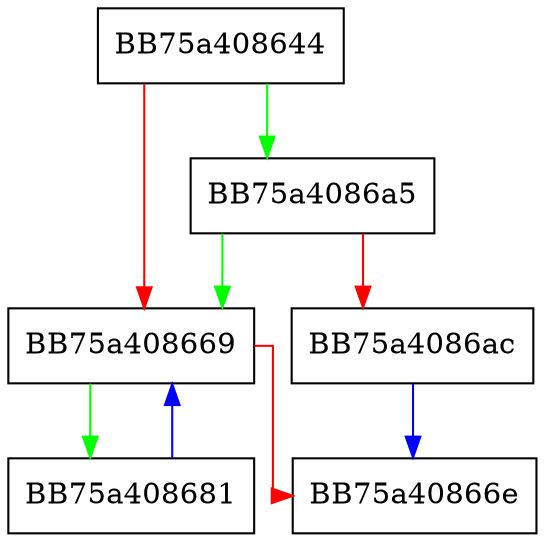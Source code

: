 digraph _Erase_unchecked {
  node [shape="box"];
  graph [splines=ortho];
  BB75a408644 -> BB75a4086a5 [color="green"];
  BB75a408644 -> BB75a408669 [color="red"];
  BB75a408669 -> BB75a408681 [color="green"];
  BB75a408669 -> BB75a40866e [color="red"];
  BB75a408681 -> BB75a408669 [color="blue"];
  BB75a4086a5 -> BB75a408669 [color="green"];
  BB75a4086a5 -> BB75a4086ac [color="red"];
  BB75a4086ac -> BB75a40866e [color="blue"];
}